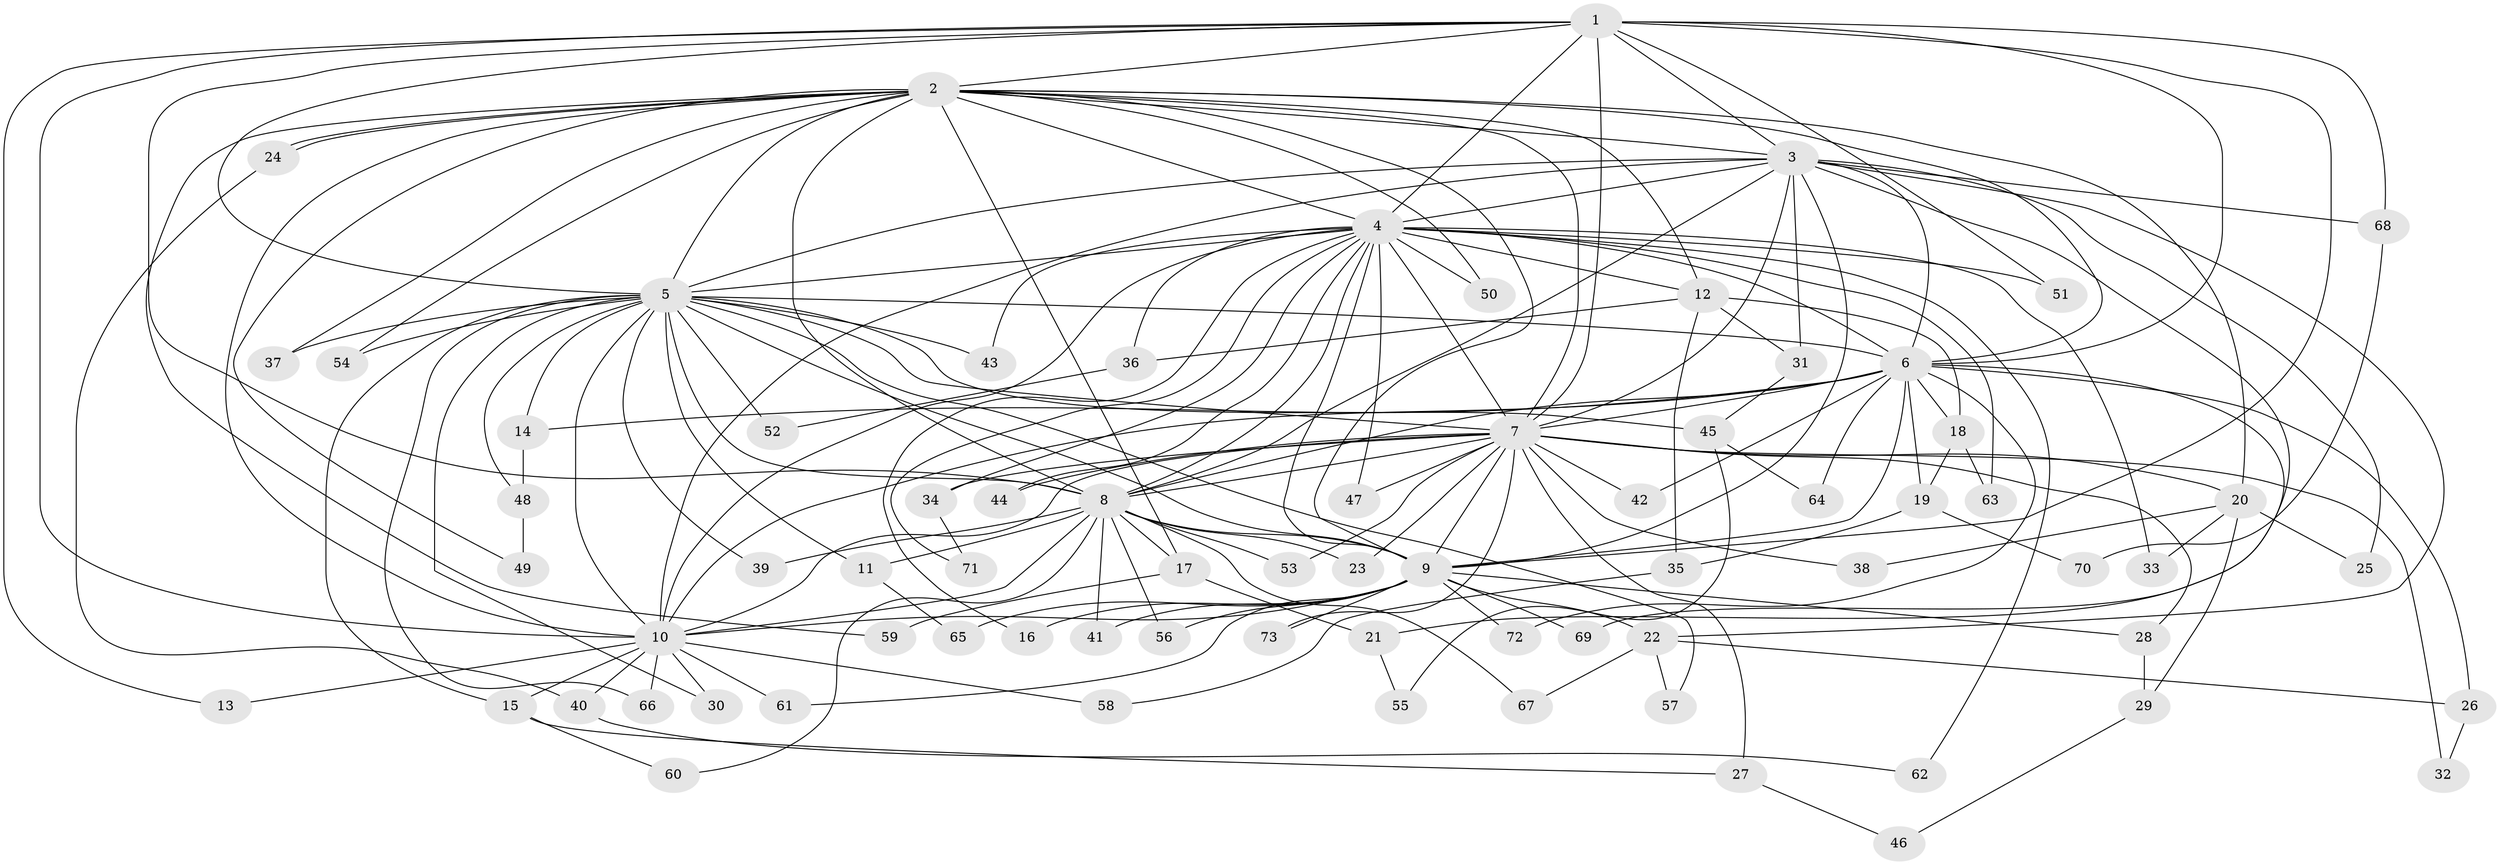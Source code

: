 // coarse degree distribution, {10: 0.018867924528301886, 20: 0.018867924528301886, 19: 0.018867924528301886, 18: 0.03773584905660377, 21: 0.018867924528301886, 14: 0.03773584905660377, 17: 0.018867924528301886, 2: 0.5283018867924528, 3: 0.16981132075471697, 4: 0.07547169811320754, 5: 0.018867924528301886, 6: 0.018867924528301886, 1: 0.018867924528301886}
// Generated by graph-tools (version 1.1) at 2025/23/03/03/25 07:23:40]
// undirected, 73 vertices, 171 edges
graph export_dot {
graph [start="1"]
  node [color=gray90,style=filled];
  1;
  2;
  3;
  4;
  5;
  6;
  7;
  8;
  9;
  10;
  11;
  12;
  13;
  14;
  15;
  16;
  17;
  18;
  19;
  20;
  21;
  22;
  23;
  24;
  25;
  26;
  27;
  28;
  29;
  30;
  31;
  32;
  33;
  34;
  35;
  36;
  37;
  38;
  39;
  40;
  41;
  42;
  43;
  44;
  45;
  46;
  47;
  48;
  49;
  50;
  51;
  52;
  53;
  54;
  55;
  56;
  57;
  58;
  59;
  60;
  61;
  62;
  63;
  64;
  65;
  66;
  67;
  68;
  69;
  70;
  71;
  72;
  73;
  1 -- 2;
  1 -- 3;
  1 -- 4;
  1 -- 5;
  1 -- 6;
  1 -- 7;
  1 -- 8;
  1 -- 9;
  1 -- 10;
  1 -- 13;
  1 -- 51;
  1 -- 68;
  2 -- 3;
  2 -- 4;
  2 -- 5;
  2 -- 6;
  2 -- 7;
  2 -- 8;
  2 -- 9;
  2 -- 10;
  2 -- 12;
  2 -- 17;
  2 -- 20;
  2 -- 24;
  2 -- 24;
  2 -- 37;
  2 -- 49;
  2 -- 50;
  2 -- 54;
  2 -- 59;
  3 -- 4;
  3 -- 5;
  3 -- 6;
  3 -- 7;
  3 -- 8;
  3 -- 9;
  3 -- 10;
  3 -- 21;
  3 -- 22;
  3 -- 25;
  3 -- 31;
  3 -- 68;
  4 -- 5;
  4 -- 6;
  4 -- 7;
  4 -- 8;
  4 -- 9;
  4 -- 10;
  4 -- 12;
  4 -- 16;
  4 -- 33;
  4 -- 34;
  4 -- 36;
  4 -- 43;
  4 -- 44;
  4 -- 47;
  4 -- 50;
  4 -- 51;
  4 -- 62;
  4 -- 63;
  4 -- 71;
  5 -- 6;
  5 -- 7;
  5 -- 8;
  5 -- 9;
  5 -- 10;
  5 -- 11;
  5 -- 14;
  5 -- 15;
  5 -- 30;
  5 -- 37;
  5 -- 39;
  5 -- 43;
  5 -- 45;
  5 -- 48;
  5 -- 52;
  5 -- 54;
  5 -- 57;
  5 -- 66;
  6 -- 7;
  6 -- 8;
  6 -- 9;
  6 -- 10;
  6 -- 14;
  6 -- 18;
  6 -- 19;
  6 -- 26;
  6 -- 42;
  6 -- 64;
  6 -- 69;
  6 -- 72;
  7 -- 8;
  7 -- 9;
  7 -- 10;
  7 -- 20;
  7 -- 23;
  7 -- 27;
  7 -- 28;
  7 -- 32;
  7 -- 34;
  7 -- 38;
  7 -- 42;
  7 -- 44;
  7 -- 47;
  7 -- 53;
  7 -- 73;
  8 -- 9;
  8 -- 10;
  8 -- 11;
  8 -- 17;
  8 -- 23;
  8 -- 39;
  8 -- 41;
  8 -- 53;
  8 -- 56;
  8 -- 60;
  8 -- 67;
  9 -- 10;
  9 -- 16;
  9 -- 22;
  9 -- 28;
  9 -- 41;
  9 -- 56;
  9 -- 61;
  9 -- 65;
  9 -- 69;
  9 -- 72;
  9 -- 73;
  10 -- 13;
  10 -- 15;
  10 -- 30;
  10 -- 40;
  10 -- 58;
  10 -- 61;
  10 -- 66;
  11 -- 65;
  12 -- 18;
  12 -- 31;
  12 -- 35;
  12 -- 36;
  14 -- 48;
  15 -- 27;
  15 -- 60;
  17 -- 21;
  17 -- 59;
  18 -- 19;
  18 -- 63;
  19 -- 35;
  19 -- 70;
  20 -- 25;
  20 -- 29;
  20 -- 33;
  20 -- 38;
  21 -- 55;
  22 -- 26;
  22 -- 57;
  22 -- 67;
  24 -- 40;
  26 -- 32;
  27 -- 46;
  28 -- 29;
  29 -- 46;
  31 -- 45;
  34 -- 71;
  35 -- 58;
  36 -- 52;
  40 -- 62;
  45 -- 55;
  45 -- 64;
  48 -- 49;
  68 -- 70;
}
